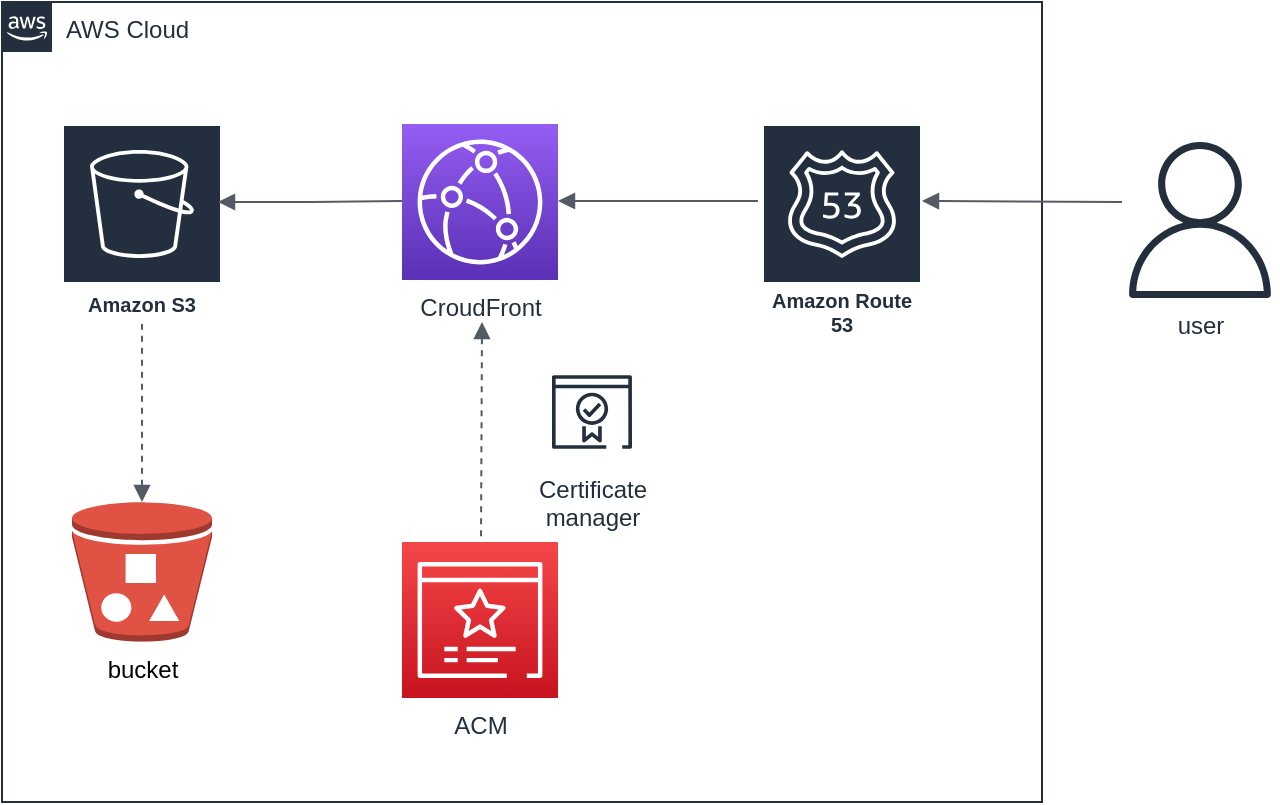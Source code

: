 <mxfile version="20.3.6" type="github">
  <diagram id="graV2fIx55GJFMhGc1bI" name="ページ1">
    <mxGraphModel dx="1422" dy="786" grid="1" gridSize="10" guides="1" tooltips="1" connect="1" arrows="1" fold="1" page="1" pageScale="1" pageWidth="827" pageHeight="1169" math="0" shadow="0">
      <root>
        <mxCell id="0" />
        <mxCell id="1" parent="0" />
        <mxCell id="8IXmFWGCk9ENjYUmSaxs-1" value="AWS Cloud" style="points=[[0,0],[0.25,0],[0.5,0],[0.75,0],[1,0],[1,0.25],[1,0.5],[1,0.75],[1,1],[0.75,1],[0.5,1],[0.25,1],[0,1],[0,0.75],[0,0.5],[0,0.25]];outlineConnect=0;gradientColor=none;html=1;whiteSpace=wrap;fontSize=12;fontStyle=0;container=1;pointerEvents=0;collapsible=0;recursiveResize=0;shape=mxgraph.aws4.group;grIcon=mxgraph.aws4.group_aws_cloud_alt;strokeColor=#232F3E;fillColor=none;verticalAlign=top;align=left;spacingLeft=30;fontColor=#232F3E;dashed=0;" parent="1" vertex="1">
          <mxGeometry x="80" width="520" height="400" as="geometry" />
        </mxCell>
        <mxCell id="8IXmFWGCk9ENjYUmSaxs-3" value="Amazon S3" style="sketch=0;outlineConnect=0;fontColor=#232F3E;gradientColor=none;strokeColor=#ffffff;fillColor=#232F3E;dashed=0;verticalLabelPosition=middle;verticalAlign=bottom;align=center;html=1;whiteSpace=wrap;fontSize=10;fontStyle=1;spacing=3;shape=mxgraph.aws4.productIcon;prIcon=mxgraph.aws4.s3;" parent="8IXmFWGCk9ENjYUmSaxs-1" vertex="1">
          <mxGeometry x="30" y="61" width="80" height="100" as="geometry" />
        </mxCell>
        <mxCell id="8IXmFWGCk9ENjYUmSaxs-4" value="bucket" style="outlineConnect=0;dashed=0;verticalLabelPosition=bottom;verticalAlign=top;align=center;html=1;shape=mxgraph.aws3.bucket_with_objects;fillColor=#E05243;gradientColor=none;" parent="8IXmFWGCk9ENjYUmSaxs-1" vertex="1">
          <mxGeometry x="35" y="250" width="70" height="69.75" as="geometry" />
        </mxCell>
        <mxCell id="8IXmFWGCk9ENjYUmSaxs-6" value="CroudFront" style="sketch=0;points=[[0,0,0],[0.25,0,0],[0.5,0,0],[0.75,0,0],[1,0,0],[0,1,0],[0.25,1,0],[0.5,1,0],[0.75,1,0],[1,1,0],[0,0.25,0],[0,0.5,0],[0,0.75,0],[1,0.25,0],[1,0.5,0],[1,0.75,0]];outlineConnect=0;fontColor=#232F3E;gradientColor=#945DF2;gradientDirection=north;fillColor=#5A30B5;strokeColor=#ffffff;dashed=0;verticalLabelPosition=bottom;verticalAlign=top;align=center;html=1;fontSize=12;fontStyle=0;aspect=fixed;shape=mxgraph.aws4.resourceIcon;resIcon=mxgraph.aws4.cloudfront;" parent="8IXmFWGCk9ENjYUmSaxs-1" vertex="1">
          <mxGeometry x="200" y="61" width="78" height="78" as="geometry" />
        </mxCell>
        <mxCell id="8IXmFWGCk9ENjYUmSaxs-7" value="Amazon Route 53" style="sketch=0;outlineConnect=0;fontColor=#232F3E;gradientColor=none;strokeColor=#ffffff;fillColor=#232F3E;dashed=0;verticalLabelPosition=middle;verticalAlign=bottom;align=center;html=1;whiteSpace=wrap;fontSize=10;fontStyle=1;spacing=3;shape=mxgraph.aws4.productIcon;prIcon=mxgraph.aws4.route_53;" parent="8IXmFWGCk9ENjYUmSaxs-1" vertex="1">
          <mxGeometry x="380" y="61" width="80" height="110" as="geometry" />
        </mxCell>
        <mxCell id="8IXmFWGCk9ENjYUmSaxs-9" value="Certificate&#xa;manager" style="sketch=0;outlineConnect=0;fontColor=#232F3E;gradientColor=none;strokeColor=#232F3E;fillColor=#ffffff;dashed=0;verticalLabelPosition=bottom;verticalAlign=top;align=center;html=1;fontSize=12;fontStyle=0;aspect=fixed;shape=mxgraph.aws4.resourceIcon;resIcon=mxgraph.aws4.certificate_manager_2;" parent="8IXmFWGCk9ENjYUmSaxs-1" vertex="1">
          <mxGeometry x="270" y="180" width="50" height="50" as="geometry" />
        </mxCell>
        <mxCell id="8IXmFWGCk9ENjYUmSaxs-10" value="ACM" style="sketch=0;points=[[0,0,0],[0.25,0,0],[0.5,0,0],[0.75,0,0],[1,0,0],[0,1,0],[0.25,1,0],[0.5,1,0],[0.75,1,0],[1,1,0],[0,0.25,0],[0,0.5,0],[0,0.75,0],[1,0.25,0],[1,0.5,0],[1,0.75,0]];outlineConnect=0;fontColor=#232F3E;gradientColor=#F54749;gradientDirection=north;fillColor=#C7131F;strokeColor=#ffffff;dashed=0;verticalLabelPosition=bottom;verticalAlign=top;align=center;html=1;fontSize=12;fontStyle=0;aspect=fixed;shape=mxgraph.aws4.resourceIcon;resIcon=mxgraph.aws4.certificate_manager_3;" parent="8IXmFWGCk9ENjYUmSaxs-1" vertex="1">
          <mxGeometry x="200" y="270" width="78" height="78" as="geometry" />
        </mxCell>
        <mxCell id="8IXmFWGCk9ENjYUmSaxs-12" value="" style="edgeStyle=elbowEdgeStyle;html=1;endArrow=none;startArrow=block;startFill=1;strokeColor=#545B64;rounded=0;exitX=1;exitY=0.5;exitDx=0;exitDy=0;exitPerimeter=0;" parent="8IXmFWGCk9ENjYUmSaxs-1" edge="1">
          <mxGeometry width="100" relative="1" as="geometry">
            <mxPoint x="108" y="100" as="sourcePoint" />
            <mxPoint x="200" y="99.5" as="targetPoint" />
          </mxGeometry>
        </mxCell>
        <mxCell id="8IXmFWGCk9ENjYUmSaxs-18" value="" style="edgeStyle=elbowEdgeStyle;html=1;endArrow=none;startArrow=block;startFill=1;strokeColor=#545B64;rounded=0;dashed=1;entryX=0.5;entryY=0;entryDx=0;entryDy=0;entryPerimeter=0;" parent="8IXmFWGCk9ENjYUmSaxs-1" target="8IXmFWGCk9ENjYUmSaxs-10" edge="1">
          <mxGeometry width="100" relative="1" as="geometry">
            <mxPoint x="240" y="160" as="sourcePoint" />
            <mxPoint x="240" y="250" as="targetPoint" />
          </mxGeometry>
        </mxCell>
        <mxCell id="8IXmFWGCk9ENjYUmSaxs-29" value="" style="edgeStyle=elbowEdgeStyle;html=1;endArrow=none;startArrow=block;startFill=1;strokeColor=#545B64;rounded=0;dashed=1;" parent="8IXmFWGCk9ENjYUmSaxs-1" target="8IXmFWGCk9ENjYUmSaxs-3" edge="1">
          <mxGeometry width="100" relative="1" as="geometry">
            <mxPoint x="70" y="250" as="sourcePoint" />
            <mxPoint x="170" y="298.25" as="targetPoint" />
          </mxGeometry>
        </mxCell>
        <mxCell id="8IXmFWGCk9ENjYUmSaxs-30" value="" style="edgeStyle=elbowEdgeStyle;html=1;endArrow=none;startArrow=block;startFill=1;strokeColor=#545B64;rounded=0;" parent="8IXmFWGCk9ENjYUmSaxs-1" edge="1">
          <mxGeometry width="100" relative="1" as="geometry">
            <mxPoint x="278" y="99.5" as="sourcePoint" />
            <mxPoint x="378" y="99.5" as="targetPoint" />
          </mxGeometry>
        </mxCell>
        <mxCell id="8IXmFWGCk9ENjYUmSaxs-31" value="" style="html=1;endArrow=none;startArrow=block;startFill=1;strokeColor=#545B64;rounded=0;" parent="8IXmFWGCk9ENjYUmSaxs-1" edge="1">
          <mxGeometry width="100" relative="1" as="geometry">
            <mxPoint x="460" y="99.5" as="sourcePoint" />
            <mxPoint x="560" y="100" as="targetPoint" />
          </mxGeometry>
        </mxCell>
        <mxCell id="abf43rWJx8UicFC_8ImB-2" value="user" style="sketch=0;outlineConnect=0;fontColor=#232F3E;gradientColor=none;fillColor=#232F3D;strokeColor=none;dashed=0;verticalLabelPosition=bottom;verticalAlign=top;align=center;html=1;fontSize=12;fontStyle=0;aspect=fixed;pointerEvents=1;shape=mxgraph.aws4.user;shadow=0;strokeWidth=1;" vertex="1" parent="1">
          <mxGeometry x="640" y="70" width="78" height="78" as="geometry" />
        </mxCell>
      </root>
    </mxGraphModel>
  </diagram>
</mxfile>
